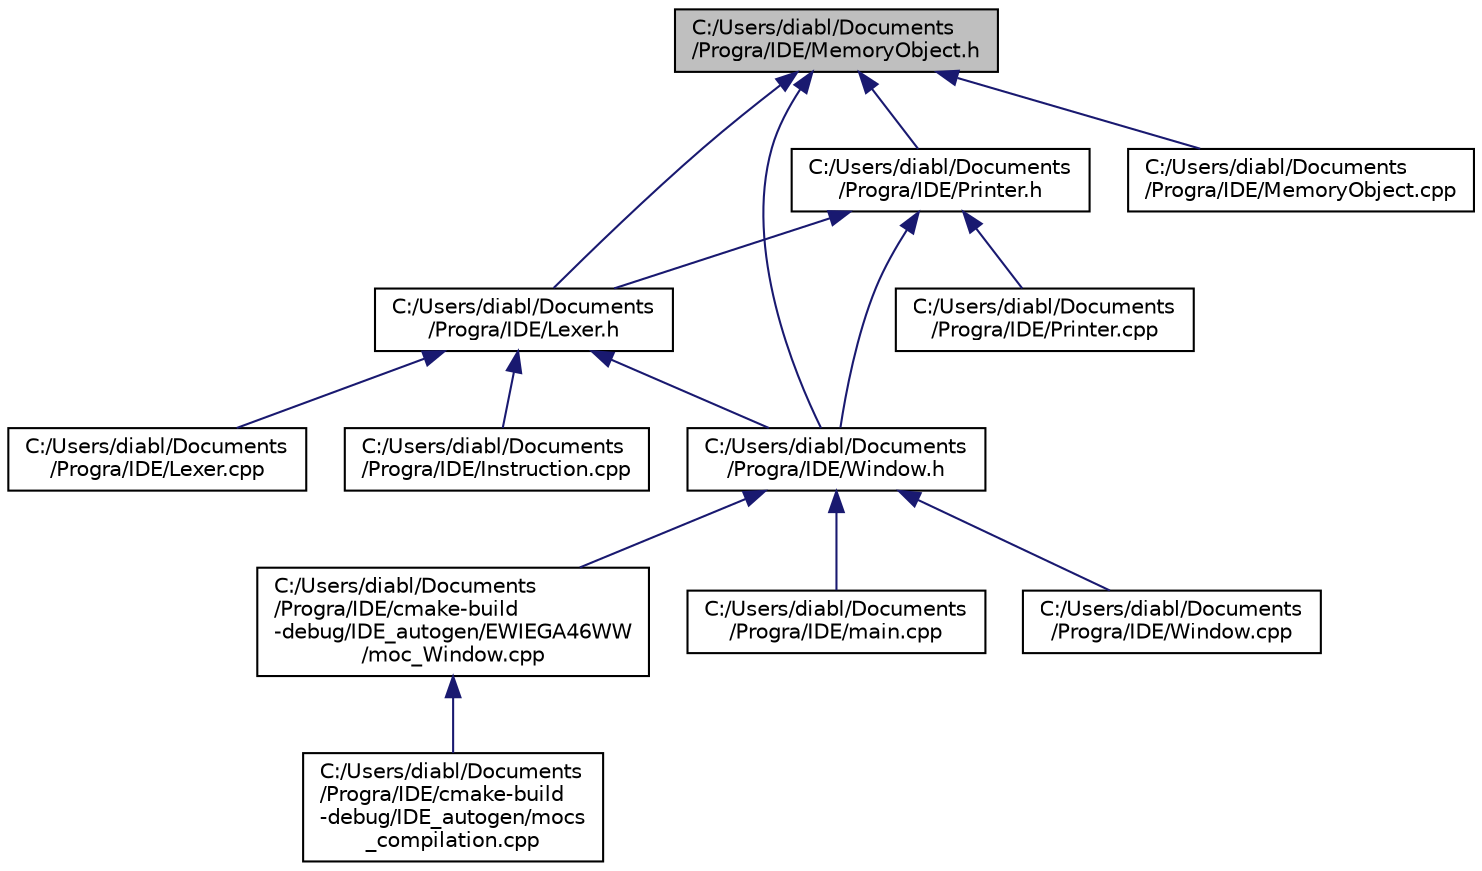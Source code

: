 digraph "C:/Users/diabl/Documents/Progra/IDE/MemoryObject.h"
{
 // LATEX_PDF_SIZE
  edge [fontname="Helvetica",fontsize="10",labelfontname="Helvetica",labelfontsize="10"];
  node [fontname="Helvetica",fontsize="10",shape=record];
  Node1 [label="C:/Users/diabl/Documents\l/Progra/IDE/MemoryObject.h",height=0.2,width=0.4,color="black", fillcolor="grey75", style="filled", fontcolor="black",tooltip=" "];
  Node1 -> Node2 [dir="back",color="midnightblue",fontsize="10",style="solid",fontname="Helvetica"];
  Node2 [label="C:/Users/diabl/Documents\l/Progra/IDE/Lexer.h",height=0.2,width=0.4,color="black", fillcolor="white", style="filled",URL="$_lexer_8h.html",tooltip=" "];
  Node2 -> Node3 [dir="back",color="midnightblue",fontsize="10",style="solid",fontname="Helvetica"];
  Node3 [label="C:/Users/diabl/Documents\l/Progra/IDE/Instruction.cpp",height=0.2,width=0.4,color="black", fillcolor="white", style="filled",URL="$_i_d_e_2_instruction_8cpp.html",tooltip=" "];
  Node2 -> Node4 [dir="back",color="midnightblue",fontsize="10",style="solid",fontname="Helvetica"];
  Node4 [label="C:/Users/diabl/Documents\l/Progra/IDE/Lexer.cpp",height=0.2,width=0.4,color="black", fillcolor="white", style="filled",URL="$_lexer_8cpp.html",tooltip=" "];
  Node2 -> Node5 [dir="back",color="midnightblue",fontsize="10",style="solid",fontname="Helvetica"];
  Node5 [label="C:/Users/diabl/Documents\l/Progra/IDE/Window.h",height=0.2,width=0.4,color="black", fillcolor="white", style="filled",URL="$_window_8h.html",tooltip=" "];
  Node5 -> Node6 [dir="back",color="midnightblue",fontsize="10",style="solid",fontname="Helvetica"];
  Node6 [label="C:/Users/diabl/Documents\l/Progra/IDE/cmake-build\l-debug/IDE_autogen/EWIEGA46WW\l/moc_Window.cpp",height=0.2,width=0.4,color="black", fillcolor="white", style="filled",URL="$moc___window_8cpp.html",tooltip=" "];
  Node6 -> Node7 [dir="back",color="midnightblue",fontsize="10",style="solid",fontname="Helvetica"];
  Node7 [label="C:/Users/diabl/Documents\l/Progra/IDE/cmake-build\l-debug/IDE_autogen/mocs\l_compilation.cpp",height=0.2,width=0.4,color="black", fillcolor="white", style="filled",URL="$_i_d_e_2cmake-build-debug_2_i_d_e__autogen_2mocs__compilation_8cpp.html",tooltip=" "];
  Node5 -> Node8 [dir="back",color="midnightblue",fontsize="10",style="solid",fontname="Helvetica"];
  Node8 [label="C:/Users/diabl/Documents\l/Progra/IDE/main.cpp",height=0.2,width=0.4,color="black", fillcolor="white", style="filled",URL="$_i_d_e_2main_8cpp.html",tooltip=" "];
  Node5 -> Node9 [dir="back",color="midnightblue",fontsize="10",style="solid",fontname="Helvetica"];
  Node9 [label="C:/Users/diabl/Documents\l/Progra/IDE/Window.cpp",height=0.2,width=0.4,color="black", fillcolor="white", style="filled",URL="$_window_8cpp.html",tooltip=" "];
  Node1 -> Node10 [dir="back",color="midnightblue",fontsize="10",style="solid",fontname="Helvetica"];
  Node10 [label="C:/Users/diabl/Documents\l/Progra/IDE/MemoryObject.cpp",height=0.2,width=0.4,color="black", fillcolor="white", style="filled",URL="$_i_d_e_2_memory_object_8cpp.html",tooltip=" "];
  Node1 -> Node11 [dir="back",color="midnightblue",fontsize="10",style="solid",fontname="Helvetica"];
  Node11 [label="C:/Users/diabl/Documents\l/Progra/IDE/Printer.h",height=0.2,width=0.4,color="black", fillcolor="white", style="filled",URL="$_printer_8h.html",tooltip=" "];
  Node11 -> Node2 [dir="back",color="midnightblue",fontsize="10",style="solid",fontname="Helvetica"];
  Node11 -> Node12 [dir="back",color="midnightblue",fontsize="10",style="solid",fontname="Helvetica"];
  Node12 [label="C:/Users/diabl/Documents\l/Progra/IDE/Printer.cpp",height=0.2,width=0.4,color="black", fillcolor="white", style="filled",URL="$_printer_8cpp.html",tooltip=" "];
  Node11 -> Node5 [dir="back",color="midnightblue",fontsize="10",style="solid",fontname="Helvetica"];
  Node1 -> Node5 [dir="back",color="midnightblue",fontsize="10",style="solid",fontname="Helvetica"];
}
